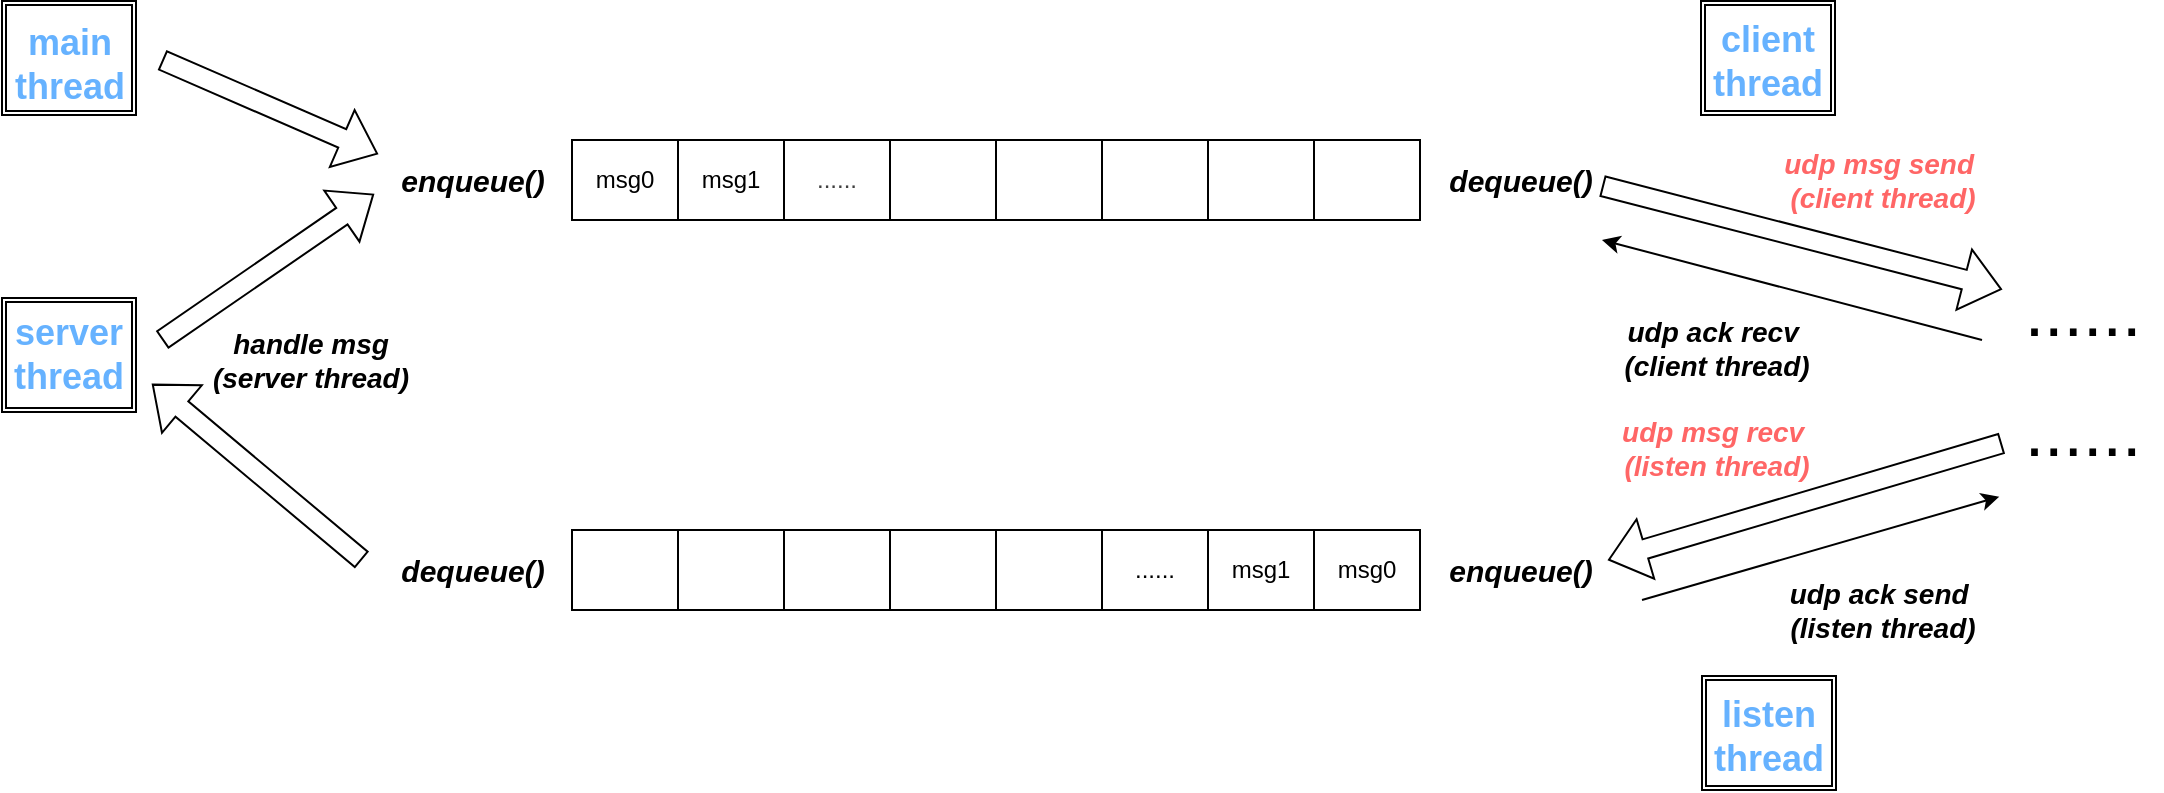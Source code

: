 <mxfile>
    <diagram id="6DIJ02dDvnibD6VS-s30" name="第 1 页">
        <mxGraphModel dx="2420" dy="478" grid="1" gridSize="10" guides="1" tooltips="1" connect="1" arrows="1" fold="1" page="1" pageScale="1" pageWidth="850" pageHeight="1100" math="0" shadow="0">
            <root>
                <mxCell id="0"/>
                <mxCell id="1" parent="0"/>
                <mxCell id="4" value="" style="shape=flexArrow;endArrow=classic;html=1;rounded=0;" edge="1" parent="1">
                    <mxGeometry width="50" height="50" relative="1" as="geometry">
                        <mxPoint x="40" y="220" as="sourcePoint"/>
                        <mxPoint x="148" y="267" as="targetPoint"/>
                    </mxGeometry>
                </mxCell>
                <mxCell id="5" value="" style="shape=flexArrow;endArrow=classic;html=1;rounded=0;" edge="1" parent="1">
                    <mxGeometry width="50" height="50" relative="1" as="geometry">
                        <mxPoint x="40" y="360" as="sourcePoint"/>
                        <mxPoint x="146" y="287" as="targetPoint"/>
                    </mxGeometry>
                </mxCell>
                <mxCell id="18" value="" style="endArrow=classic;html=1;rounded=0;fontSize=14;shape=flexArrow;" edge="1" parent="1" target="93">
                    <mxGeometry width="50" height="50" relative="1" as="geometry">
                        <mxPoint x="760" y="283" as="sourcePoint"/>
                        <mxPoint x="900" y="353" as="targetPoint"/>
                    </mxGeometry>
                </mxCell>
                <mxCell id="19" value="&lt;i&gt;&lt;b&gt;&lt;font style=&quot;color: rgb(255, 102, 102);&quot;&gt;udp msg send&amp;nbsp;&lt;br&gt;(client thread)&lt;/font&gt;&lt;/b&gt;&lt;/i&gt;" style="text;html=1;align=center;verticalAlign=middle;resizable=0;points=[];autosize=1;strokeColor=none;fillColor=none;fontSize=14;" vertex="1" parent="1">
                    <mxGeometry x="840" y="255" width="120" height="50" as="geometry"/>
                </mxCell>
                <mxCell id="27" value="" style="shape=table;startSize=0;container=1;collapsible=0;childLayout=tableLayout;" vertex="1" parent="1">
                    <mxGeometry x="245" y="260" width="424" height="40" as="geometry"/>
                </mxCell>
                <mxCell id="28" value="" style="shape=tableRow;horizontal=0;startSize=0;swimlaneHead=0;swimlaneBody=0;top=0;left=0;bottom=0;right=0;collapsible=0;dropTarget=0;fillColor=none;points=[[0,0.5],[1,0.5]];portConstraint=eastwest;" vertex="1" parent="27">
                    <mxGeometry width="424" height="40" as="geometry"/>
                </mxCell>
                <mxCell id="29" value="&lt;span style=&quot;color: rgb(0, 0, 0);&quot;&gt;msg0&lt;/span&gt;" style="shape=partialRectangle;html=1;whiteSpace=wrap;connectable=0;overflow=hidden;fillColor=none;top=0;left=0;bottom=0;right=0;pointerEvents=1;" vertex="1" parent="28">
                    <mxGeometry width="53" height="40" as="geometry">
                        <mxRectangle width="53" height="40" as="alternateBounds"/>
                    </mxGeometry>
                </mxCell>
                <mxCell id="30" value="&lt;span style=&quot;color: rgb(0, 0, 0);&quot;&gt;msg1&lt;/span&gt;" style="shape=partialRectangle;html=1;whiteSpace=wrap;connectable=0;overflow=hidden;fillColor=none;top=0;left=0;bottom=0;right=0;pointerEvents=1;" vertex="1" parent="28">
                    <mxGeometry x="53" width="53" height="40" as="geometry">
                        <mxRectangle width="53" height="40" as="alternateBounds"/>
                    </mxGeometry>
                </mxCell>
                <mxCell id="31" value="&lt;span style=&quot;color: rgb(63, 63, 63);&quot;&gt;......&lt;/span&gt;" style="shape=partialRectangle;html=1;whiteSpace=wrap;connectable=0;overflow=hidden;fillColor=none;top=0;left=0;bottom=0;right=0;pointerEvents=1;" vertex="1" parent="28">
                    <mxGeometry x="106" width="53" height="40" as="geometry">
                        <mxRectangle width="53" height="40" as="alternateBounds"/>
                    </mxGeometry>
                </mxCell>
                <mxCell id="32" value="" style="shape=partialRectangle;html=1;whiteSpace=wrap;connectable=0;overflow=hidden;fillColor=none;top=0;left=0;bottom=0;right=0;pointerEvents=1;" vertex="1" parent="28">
                    <mxGeometry x="159" width="53" height="40" as="geometry">
                        <mxRectangle width="53" height="40" as="alternateBounds"/>
                    </mxGeometry>
                </mxCell>
                <mxCell id="33" value="" style="shape=partialRectangle;html=1;whiteSpace=wrap;connectable=0;overflow=hidden;fillColor=none;top=0;left=0;bottom=0;right=0;pointerEvents=1;" vertex="1" parent="28">
                    <mxGeometry x="212" width="53" height="40" as="geometry">
                        <mxRectangle width="53" height="40" as="alternateBounds"/>
                    </mxGeometry>
                </mxCell>
                <mxCell id="34" value="" style="shape=partialRectangle;html=1;whiteSpace=wrap;connectable=0;overflow=hidden;fillColor=none;top=0;left=0;bottom=0;right=0;pointerEvents=1;" vertex="1" parent="28">
                    <mxGeometry x="265" width="53" height="40" as="geometry">
                        <mxRectangle width="53" height="40" as="alternateBounds"/>
                    </mxGeometry>
                </mxCell>
                <mxCell id="35" value="" style="shape=partialRectangle;html=1;whiteSpace=wrap;connectable=0;overflow=hidden;fillColor=none;top=0;left=0;bottom=0;right=0;pointerEvents=1;" vertex="1" parent="28">
                    <mxGeometry x="318" width="53" height="40" as="geometry">
                        <mxRectangle width="53" height="40" as="alternateBounds"/>
                    </mxGeometry>
                </mxCell>
                <mxCell id="36" value="" style="shape=partialRectangle;html=1;whiteSpace=wrap;connectable=0;overflow=hidden;fillColor=none;top=0;left=0;bottom=0;right=0;pointerEvents=1;" vertex="1" parent="28">
                    <mxGeometry x="371" width="53" height="40" as="geometry">
                        <mxRectangle width="53" height="40" as="alternateBounds"/>
                    </mxGeometry>
                </mxCell>
                <mxCell id="38" value="" style="shape=table;startSize=0;container=1;collapsible=0;childLayout=tableLayout;" vertex="1" parent="1">
                    <mxGeometry x="245" y="455" width="424" height="40" as="geometry"/>
                </mxCell>
                <mxCell id="39" value="" style="shape=tableRow;horizontal=0;startSize=0;swimlaneHead=0;swimlaneBody=0;top=0;left=0;bottom=0;right=0;collapsible=0;dropTarget=0;fillColor=none;points=[[0,0.5],[1,0.5]];portConstraint=eastwest;" vertex="1" parent="38">
                    <mxGeometry width="424" height="40" as="geometry"/>
                </mxCell>
                <mxCell id="40" value="" style="shape=partialRectangle;html=1;whiteSpace=wrap;connectable=0;overflow=hidden;fillColor=none;top=0;left=0;bottom=0;right=0;pointerEvents=1;" vertex="1" parent="39">
                    <mxGeometry width="53" height="40" as="geometry">
                        <mxRectangle width="53" height="40" as="alternateBounds"/>
                    </mxGeometry>
                </mxCell>
                <mxCell id="41" value="" style="shape=partialRectangle;html=1;whiteSpace=wrap;connectable=0;overflow=hidden;fillColor=none;top=0;left=0;bottom=0;right=0;pointerEvents=1;" vertex="1" parent="39">
                    <mxGeometry x="53" width="53" height="40" as="geometry">
                        <mxRectangle width="53" height="40" as="alternateBounds"/>
                    </mxGeometry>
                </mxCell>
                <mxCell id="42" value="" style="shape=partialRectangle;html=1;whiteSpace=wrap;connectable=0;overflow=hidden;fillColor=none;top=0;left=0;bottom=0;right=0;pointerEvents=1;" vertex="1" parent="39">
                    <mxGeometry x="106" width="53" height="40" as="geometry">
                        <mxRectangle width="53" height="40" as="alternateBounds"/>
                    </mxGeometry>
                </mxCell>
                <mxCell id="43" value="" style="shape=partialRectangle;html=1;whiteSpace=wrap;connectable=0;overflow=hidden;fillColor=none;top=0;left=0;bottom=0;right=0;pointerEvents=1;" vertex="1" parent="39">
                    <mxGeometry x="159" width="53" height="40" as="geometry">
                        <mxRectangle width="53" height="40" as="alternateBounds"/>
                    </mxGeometry>
                </mxCell>
                <mxCell id="44" value="" style="shape=partialRectangle;html=1;whiteSpace=wrap;connectable=0;overflow=hidden;fillColor=none;top=0;left=0;bottom=0;right=0;pointerEvents=1;" vertex="1" parent="39">
                    <mxGeometry x="212" width="53" height="40" as="geometry">
                        <mxRectangle width="53" height="40" as="alternateBounds"/>
                    </mxGeometry>
                </mxCell>
                <mxCell id="45" value="&lt;span&gt;......&lt;/span&gt;" style="shape=partialRectangle;html=1;whiteSpace=wrap;connectable=0;overflow=hidden;fillColor=none;top=0;left=0;bottom=0;right=0;pointerEvents=1;" vertex="1" parent="39">
                    <mxGeometry x="265" width="53" height="40" as="geometry">
                        <mxRectangle width="53" height="40" as="alternateBounds"/>
                    </mxGeometry>
                </mxCell>
                <mxCell id="46" value="msg1" style="shape=partialRectangle;html=1;whiteSpace=wrap;connectable=0;overflow=hidden;fillColor=none;top=0;left=0;bottom=0;right=0;pointerEvents=1;" vertex="1" parent="39">
                    <mxGeometry x="318" width="53" height="40" as="geometry">
                        <mxRectangle width="53" height="40" as="alternateBounds"/>
                    </mxGeometry>
                </mxCell>
                <mxCell id="47" value="msg0" style="shape=partialRectangle;html=1;whiteSpace=wrap;connectable=0;overflow=hidden;fillColor=none;top=0;left=0;bottom=0;right=0;pointerEvents=1;" vertex="1" parent="39">
                    <mxGeometry x="371" width="53" height="40" as="geometry">
                        <mxRectangle width="53" height="40" as="alternateBounds"/>
                    </mxGeometry>
                </mxCell>
                <mxCell id="59" value="" style="endArrow=classic;html=1;rounded=0;fontSize=14;exitX=-0.017;exitY=0.961;exitDx=0;exitDy=0;exitPerimeter=0;shape=flexArrow;" edge="1" parent="1">
                    <mxGeometry width="50" height="50" relative="1" as="geometry">
                        <mxPoint x="960.0" y="411.66" as="sourcePoint"/>
                        <mxPoint x="763" y="470" as="targetPoint"/>
                    </mxGeometry>
                </mxCell>
                <mxCell id="67" value="" style="shape=flexArrow;endArrow=classic;html=1;rounded=0;fontSize=14;" edge="1" parent="1">
                    <mxGeometry width="50" height="50" relative="1" as="geometry">
                        <mxPoint x="140" y="470" as="sourcePoint"/>
                        <mxPoint x="35" y="382" as="targetPoint"/>
                    </mxGeometry>
                </mxCell>
                <mxCell id="68" value="&lt;b&gt;&lt;i&gt;handle msg&lt;br&gt;(server thread)&lt;/i&gt;&lt;/b&gt;" style="text;html=1;align=center;verticalAlign=middle;resizable=0;points=[];autosize=1;strokeColor=none;fillColor=none;fontSize=14;" vertex="1" parent="1">
                    <mxGeometry x="60" y="351" width="108" height="38" as="geometry"/>
                </mxCell>
                <mxCell id="78" value="&lt;font style=&quot;font-size: 15px;&quot;&gt;&lt;b&gt;&lt;i&gt;enqueue()&lt;/i&gt;&lt;/b&gt;&lt;/font&gt;" style="text;html=1;align=center;verticalAlign=middle;resizable=0;points=[];autosize=1;strokeColor=none;fillColor=none;" vertex="1" parent="1">
                    <mxGeometry x="145" y="265" width="100" height="30" as="geometry"/>
                </mxCell>
                <mxCell id="93" value="&lt;font style=&quot;font-size: 35px;&quot;&gt;......&lt;/font&gt;" style="text;html=1;align=center;verticalAlign=middle;resizable=0;points=[];autosize=1;strokeColor=none;fillColor=none;" vertex="1" parent="1">
                    <mxGeometry x="960" y="315" width="80" height="60" as="geometry"/>
                </mxCell>
                <mxCell id="94" value="" style="group" vertex="1" connectable="0" parent="1">
                    <mxGeometry x="810" y="528" width="67" height="57" as="geometry"/>
                </mxCell>
                <mxCell id="37" value="listen&#xa;thread" style="text;align=center;fontStyle=1;verticalAlign=middle;spacingLeft=3;spacingRight=3;strokeColor=none;rotatable=0;points=[[0,0.5],[1,0.5]];portConstraint=eastwest;fontSize=18;fontColor=#66B2FF;" vertex="1" parent="94">
                    <mxGeometry x="18.5" y="21" width="30" height="15" as="geometry"/>
                </mxCell>
                <mxCell id="77" value="" style="shape=ext;double=1;rounded=0;whiteSpace=wrap;html=1;labelBackgroundColor=none;labelBorderColor=none;fontSize=14;fontColor=#FF9933;strokeColor=default;fillColor=none;" vertex="1" parent="94">
                    <mxGeometry width="67" height="57" as="geometry"/>
                </mxCell>
                <mxCell id="95" value="" style="group" vertex="1" connectable="0" parent="1">
                    <mxGeometry x="809.5" y="190.5" width="67" height="57" as="geometry"/>
                </mxCell>
                <mxCell id="17" value="client&#xa;thread" style="text;align=center;fontStyle=1;verticalAlign=middle;spacingLeft=3;spacingRight=3;strokeColor=none;rotatable=0;points=[[0,0.5],[1,0.5]];portConstraint=eastwest;fontSize=18;fontColor=#66B2FF;" vertex="1" parent="95">
                    <mxGeometry x="18.5" y="21" width="30" height="15" as="geometry"/>
                </mxCell>
                <mxCell id="76" value="" style="shape=ext;double=1;rounded=0;whiteSpace=wrap;html=1;labelBackgroundColor=none;labelBorderColor=none;fontSize=14;fontColor=#FF9933;strokeColor=default;fillColor=none;" vertex="1" parent="95">
                    <mxGeometry width="67" height="57" as="geometry"/>
                </mxCell>
                <mxCell id="97" value="&lt;font style=&quot;font-size: 15px;&quot;&gt;&lt;b&gt;&lt;i&gt;dequeue()&lt;/i&gt;&lt;/b&gt;&lt;/font&gt;" style="text;html=1;align=center;verticalAlign=middle;resizable=0;points=[];autosize=1;strokeColor=none;fillColor=none;" vertex="1" parent="1">
                    <mxGeometry x="669" y="265" width="100" height="30" as="geometry"/>
                </mxCell>
                <mxCell id="98" value="&lt;font style=&quot;font-size: 35px;&quot;&gt;......&lt;/font&gt;" style="text;html=1;align=center;verticalAlign=middle;resizable=0;points=[];autosize=1;strokeColor=none;fillColor=none;" vertex="1" parent="1">
                    <mxGeometry x="960" y="375" width="80" height="60" as="geometry"/>
                </mxCell>
                <mxCell id="99" value="&lt;i&gt;&lt;b&gt;&lt;font style=&quot;color: rgb(255, 102, 102);&quot;&gt;udp msg recv&amp;nbsp;&lt;br&gt;(listen thread)&lt;/font&gt;&lt;/b&gt;&lt;/i&gt;" style="text;html=1;align=center;verticalAlign=middle;resizable=0;points=[];autosize=1;strokeColor=none;fillColor=none;fontSize=14;" vertex="1" parent="1">
                    <mxGeometry x="756.5" y="389" width="120" height="50" as="geometry"/>
                </mxCell>
                <mxCell id="100" value="" style="endArrow=classic;html=1;rounded=0;fontSize=14;entryX=-0.017;entryY=1.056;entryDx=0;entryDy=0;entryPerimeter=0;" edge="1" parent="1" target="98">
                    <mxGeometry width="50" height="50" relative="1" as="geometry">
                        <mxPoint x="780" y="490" as="sourcePoint"/>
                        <mxPoint x="960" y="480" as="targetPoint"/>
                    </mxGeometry>
                </mxCell>
                <mxCell id="101" value="&lt;i&gt;&lt;b&gt;udp ack send&amp;nbsp;&lt;br&gt;(listen thread)&lt;/b&gt;&lt;/i&gt;" style="text;html=1;align=center;verticalAlign=middle;resizable=0;points=[];autosize=1;strokeColor=none;fillColor=none;fontSize=14;" vertex="1" parent="1">
                    <mxGeometry x="840" y="470" width="120" height="50" as="geometry"/>
                </mxCell>
                <mxCell id="102" value="" style="endArrow=classic;html=1;rounded=0;fontSize=14;" edge="1" parent="1">
                    <mxGeometry width="50" height="50" relative="1" as="geometry">
                        <mxPoint x="950" y="360" as="sourcePoint"/>
                        <mxPoint x="760" y="310" as="targetPoint"/>
                    </mxGeometry>
                </mxCell>
                <mxCell id="103" value="&lt;i&gt;&lt;b&gt;udp ack recv&amp;nbsp;&lt;br&gt;(client thread)&lt;/b&gt;&lt;/i&gt;" style="text;html=1;align=center;verticalAlign=middle;resizable=0;points=[];autosize=1;strokeColor=none;fillColor=none;fontSize=14;" vertex="1" parent="1">
                    <mxGeometry x="756.5" y="339" width="120" height="50" as="geometry"/>
                </mxCell>
                <mxCell id="104" value="&lt;font style=&quot;font-size: 15px;&quot;&gt;&lt;b&gt;&lt;i&gt;enqueue()&lt;/i&gt;&lt;/b&gt;&lt;/font&gt;" style="text;html=1;align=center;verticalAlign=middle;resizable=0;points=[];autosize=1;strokeColor=none;fillColor=none;" vertex="1" parent="1">
                    <mxGeometry x="669" y="460" width="100" height="30" as="geometry"/>
                </mxCell>
                <mxCell id="105" value="&lt;font style=&quot;font-size: 15px;&quot;&gt;&lt;b&gt;&lt;i&gt;dequeue()&lt;/i&gt;&lt;/b&gt;&lt;/font&gt;" style="text;html=1;align=center;verticalAlign=middle;resizable=0;points=[];autosize=1;strokeColor=none;fillColor=none;" vertex="1" parent="1">
                    <mxGeometry x="145" y="460" width="100" height="30" as="geometry"/>
                </mxCell>
                <mxCell id="108" value="" style="group" vertex="1" connectable="0" parent="1">
                    <mxGeometry x="-40" y="190.5" width="67" height="57" as="geometry"/>
                </mxCell>
                <mxCell id="2" value="main &#xa;thread" style="text;align=center;fontStyle=1;verticalAlign=middle;spacingLeft=3;spacingRight=3;strokeColor=none;rotatable=0;points=[[0,0.5],[1,0.5]];portConstraint=eastwest;fontSize=18;fontColor=#66B2FF;" vertex="1" parent="108">
                    <mxGeometry x="19" y="21.5" width="30" height="16.5" as="geometry"/>
                </mxCell>
                <mxCell id="74" value="" style="shape=ext;double=1;rounded=0;whiteSpace=wrap;html=1;labelBackgroundColor=none;labelBorderColor=none;fontSize=14;fontColor=#FF9933;strokeColor=default;fillColor=none;" vertex="1" parent="108">
                    <mxGeometry width="67" height="57" as="geometry"/>
                </mxCell>
                <mxCell id="110" value="" style="group" vertex="1" connectable="0" parent="1">
                    <mxGeometry x="-40" y="339" width="67" height="57" as="geometry"/>
                </mxCell>
                <mxCell id="3" value="server&#xa;thread" style="text;align=center;fontStyle=1;verticalAlign=middle;spacingLeft=3;spacingRight=3;strokeColor=none;rotatable=0;points=[[0,0.5],[1,0.5]];portConstraint=eastwest;fontSize=18;fontColor=#66B2FF;" vertex="1" parent="110">
                    <mxGeometry x="18.5" y="19" width="30" height="15" as="geometry"/>
                </mxCell>
                <mxCell id="75" value="" style="shape=ext;double=1;rounded=0;whiteSpace=wrap;html=1;labelBackgroundColor=none;labelBorderColor=none;fontSize=14;fontColor=#FF9933;strokeColor=default;fillColor=none;" vertex="1" parent="110">
                    <mxGeometry width="67" height="57" as="geometry"/>
                </mxCell>
            </root>
        </mxGraphModel>
    </diagram>
</mxfile>